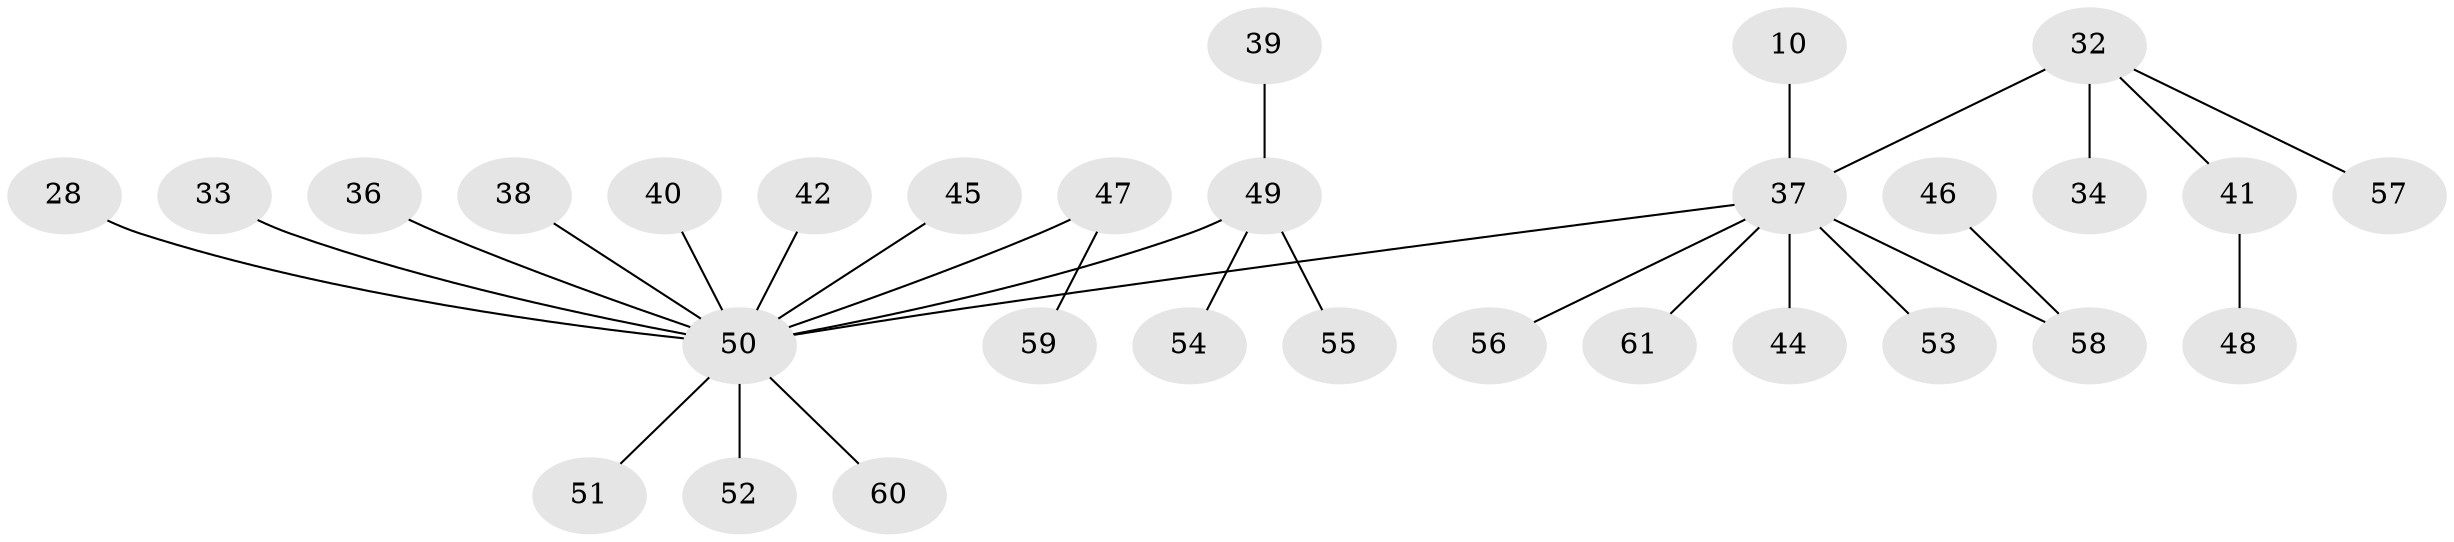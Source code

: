 // original degree distribution, {8: 0.01639344262295082, 2: 0.18032786885245902, 5: 0.03278688524590164, 3: 0.14754098360655737, 4: 0.06557377049180328, 6: 0.01639344262295082, 1: 0.5409836065573771}
// Generated by graph-tools (version 1.1) at 2025/41/03/09/25 04:41:18]
// undirected, 30 vertices, 29 edges
graph export_dot {
graph [start="1"]
  node [color=gray90,style=filled];
  10;
  28;
  32 [super="+30"];
  33;
  34;
  36;
  37 [super="+14"];
  38;
  39;
  40;
  41;
  42;
  44;
  45;
  46;
  47;
  48;
  49 [super="+31+24+25"];
  50 [super="+15+19+18+2+4+12+7+22+23+26+35"];
  51;
  52 [super="+29"];
  53;
  54;
  55;
  56;
  57;
  58 [super="+11+43"];
  59;
  60;
  61;
  10 -- 37;
  28 -- 50;
  32 -- 37 [weight=2];
  32 -- 34;
  32 -- 41;
  32 -- 57;
  33 -- 50;
  36 -- 50;
  37 -- 61;
  37 -- 44;
  37 -- 53;
  37 -- 56;
  37 -- 50;
  37 -- 58;
  38 -- 50;
  39 -- 49;
  40 -- 50;
  41 -- 48;
  42 -- 50;
  45 -- 50;
  46 -- 58;
  47 -- 59;
  47 -- 50;
  49 -- 54;
  49 -- 55;
  49 -- 50;
  50 -- 51;
  50 -- 60;
  50 -- 52;
}

